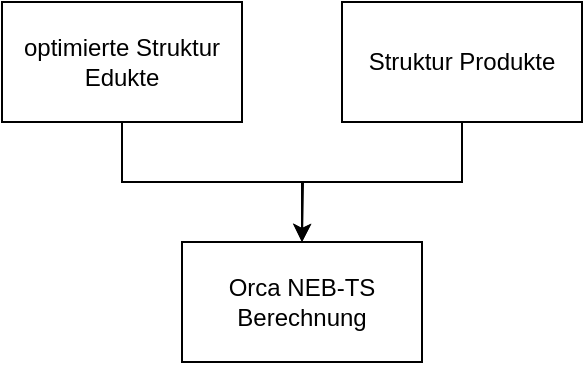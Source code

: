 <mxfile version="21.7.1" type="device">
  <diagram name="Seite-1" id="G6QaZxITo2PuJStHqtIK">
    <mxGraphModel dx="1002" dy="543" grid="1" gridSize="10" guides="1" tooltips="1" connect="1" arrows="1" fold="1" page="1" pageScale="1" pageWidth="827" pageHeight="1169" math="0" shadow="0">
      <root>
        <mxCell id="0" />
        <mxCell id="1" parent="0" />
        <mxCell id="4vh3qNBbl_RFJpsE95yI-6" style="edgeStyle=orthogonalEdgeStyle;rounded=0;orthogonalLoop=1;jettySize=auto;html=1;exitX=0.5;exitY=1;exitDx=0;exitDy=0;" edge="1" parent="1" source="4vh3qNBbl_RFJpsE95yI-1">
          <mxGeometry relative="1" as="geometry">
            <mxPoint x="360" y="280" as="targetPoint" />
          </mxGeometry>
        </mxCell>
        <mxCell id="4vh3qNBbl_RFJpsE95yI-1" value="Struktur Produkte" style="rounded=0;whiteSpace=wrap;html=1;" vertex="1" parent="1">
          <mxGeometry x="380" y="160" width="120" height="60" as="geometry" />
        </mxCell>
        <mxCell id="4vh3qNBbl_RFJpsE95yI-5" style="edgeStyle=orthogonalEdgeStyle;rounded=0;orthogonalLoop=1;jettySize=auto;html=1;exitX=0.5;exitY=1;exitDx=0;exitDy=0;entryX=0.5;entryY=0;entryDx=0;entryDy=0;" edge="1" parent="1" source="4vh3qNBbl_RFJpsE95yI-2" target="4vh3qNBbl_RFJpsE95yI-3">
          <mxGeometry relative="1" as="geometry" />
        </mxCell>
        <mxCell id="4vh3qNBbl_RFJpsE95yI-2" value="optimierte Struktur Edukte" style="rounded=0;whiteSpace=wrap;html=1;" vertex="1" parent="1">
          <mxGeometry x="210" y="160" width="120" height="60" as="geometry" />
        </mxCell>
        <mxCell id="4vh3qNBbl_RFJpsE95yI-3" value="Orca NEB-TS Berechnung" style="rounded=0;whiteSpace=wrap;html=1;" vertex="1" parent="1">
          <mxGeometry x="300" y="280" width="120" height="60" as="geometry" />
        </mxCell>
      </root>
    </mxGraphModel>
  </diagram>
</mxfile>
